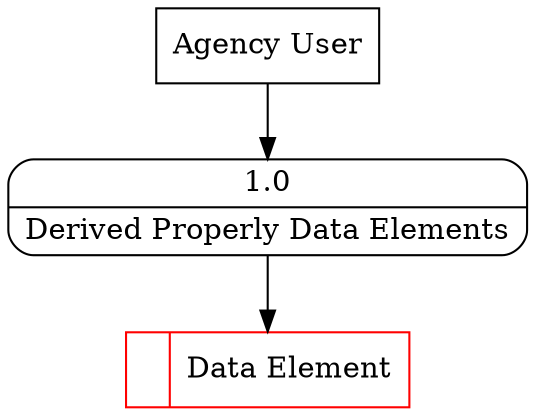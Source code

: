 digraph dfd2{ 
node[shape=record]
200 [label="<f0>  |<f1> Data Element " color=red];
201 [label="Agency User" shape=box];
202 [label="{<f0> 1.0|<f1> Derived Properly Data Elements }" shape=Mrecord];
201 -> 202
202 -> 200
}